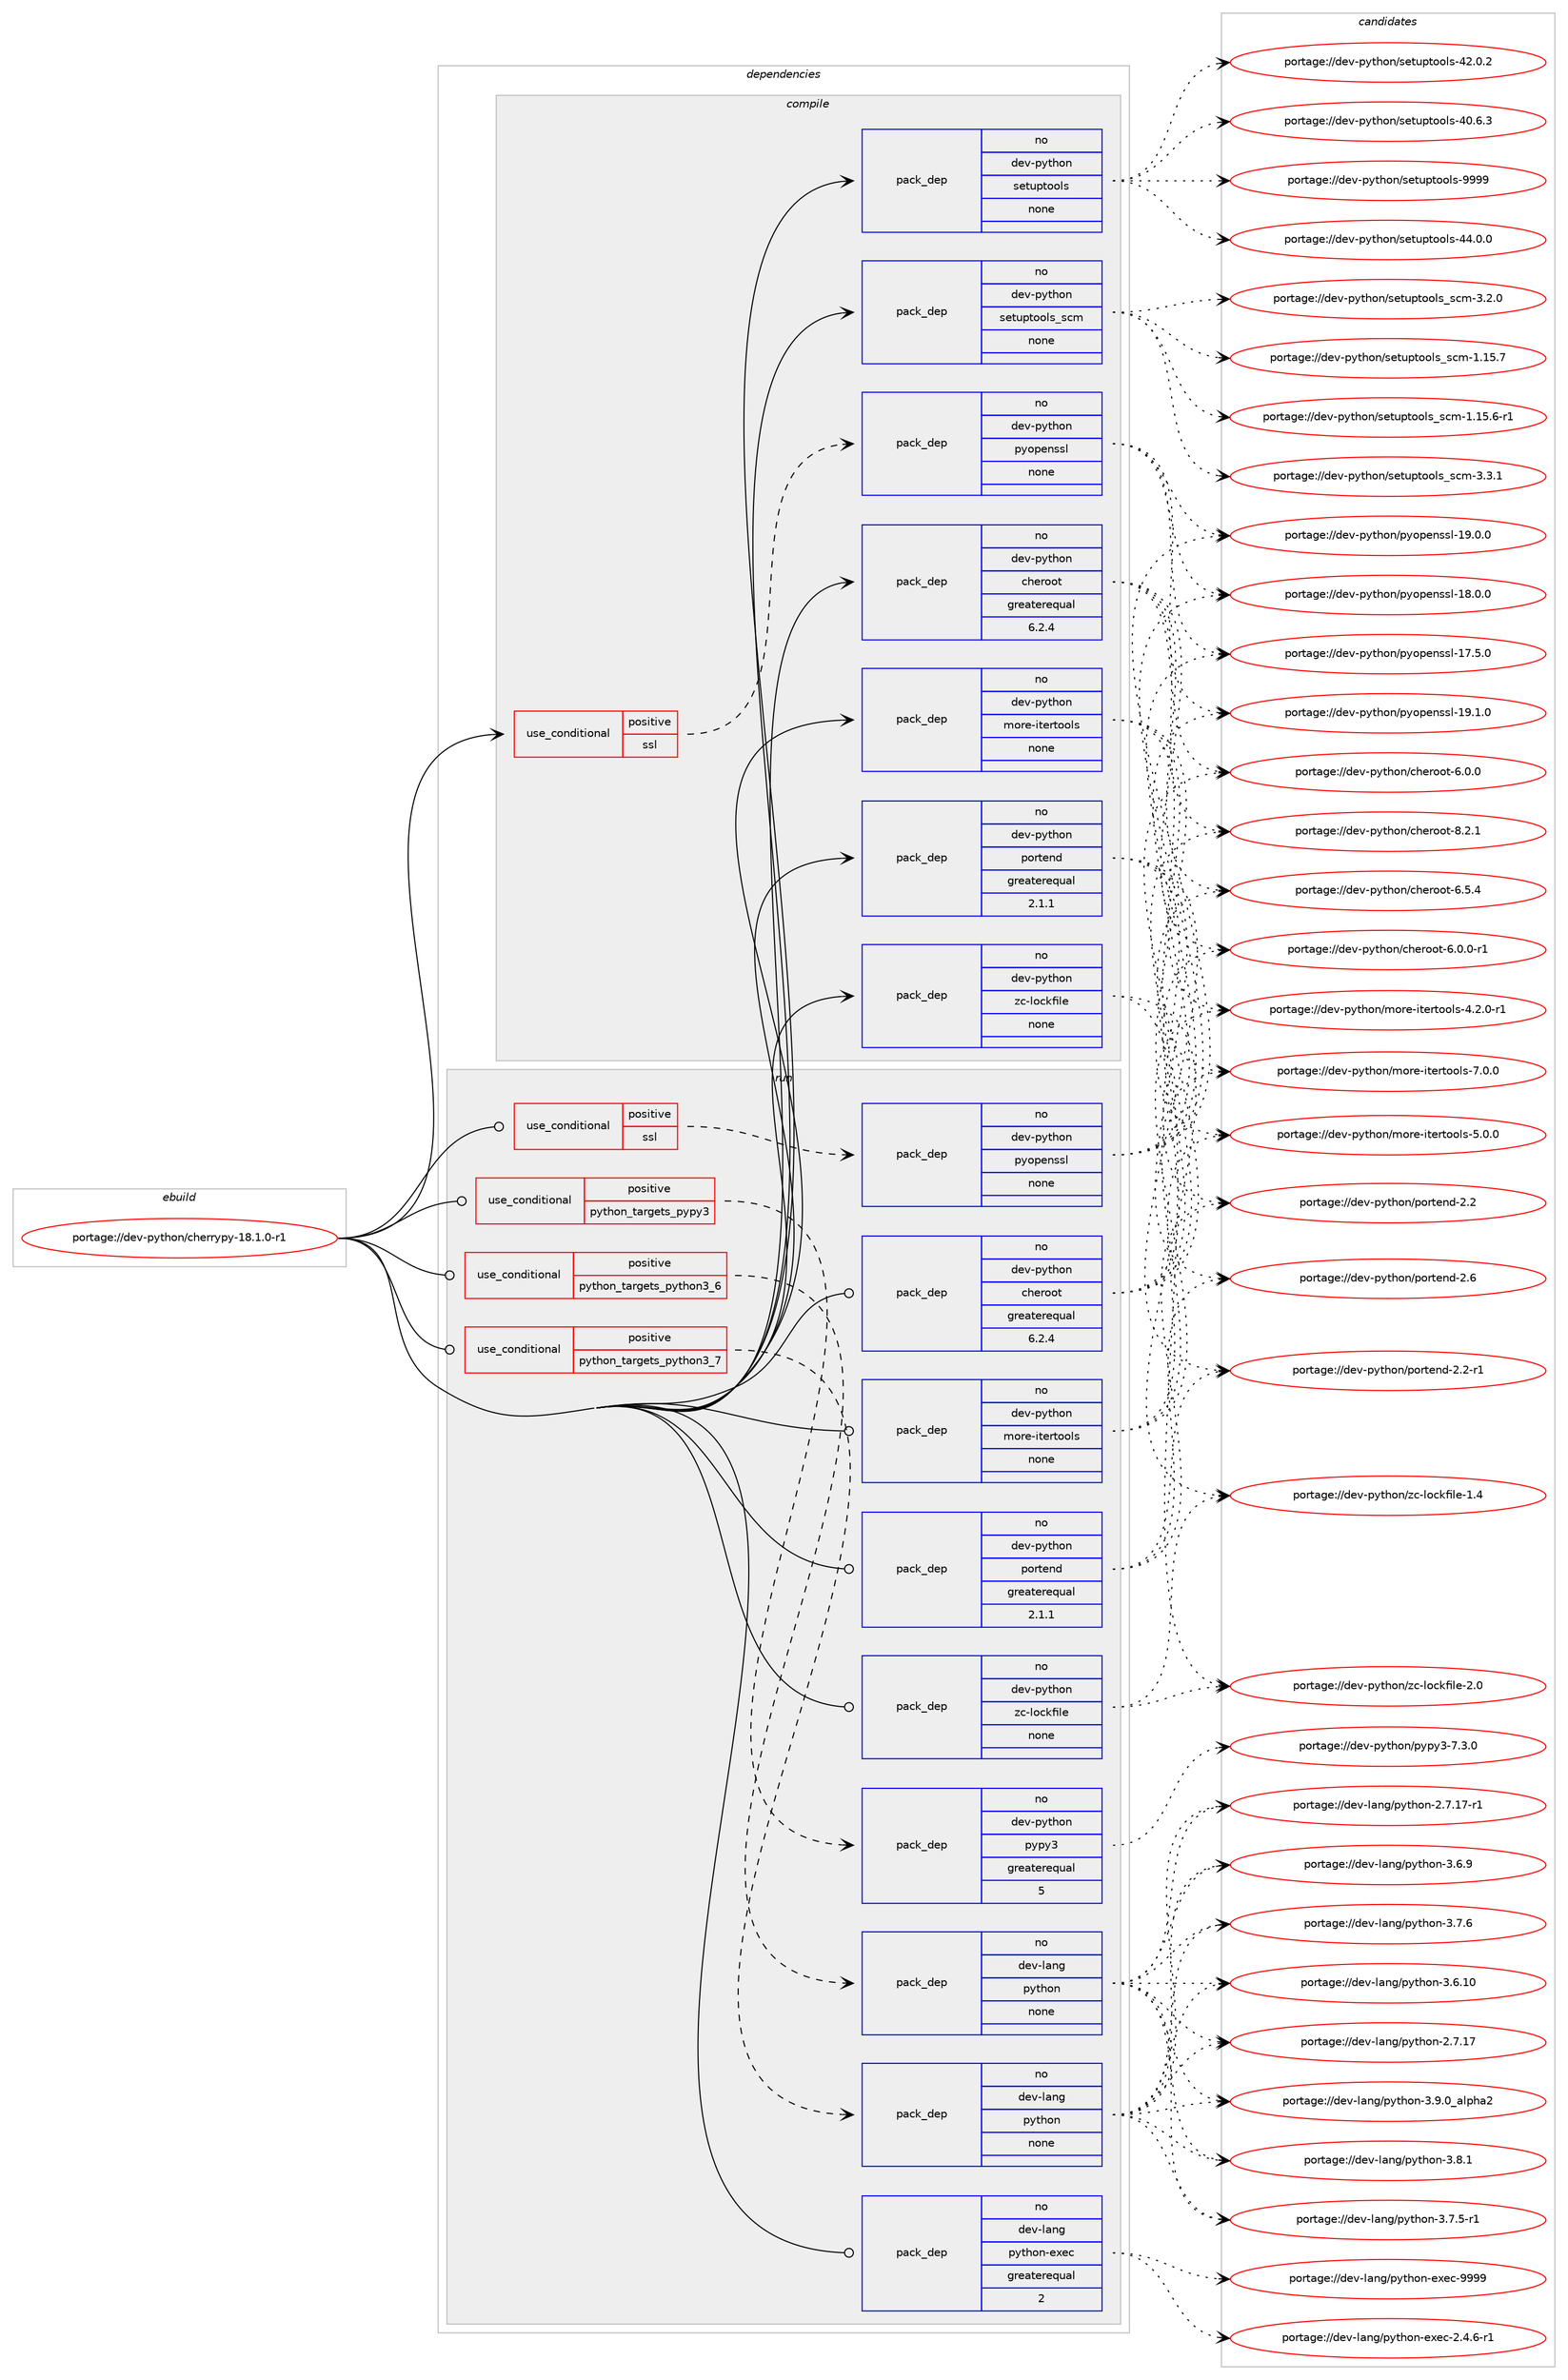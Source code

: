 digraph prolog {

# *************
# Graph options
# *************

newrank=true;
concentrate=true;
compound=true;
graph [rankdir=LR,fontname=Helvetica,fontsize=10,ranksep=1.5];#, ranksep=2.5, nodesep=0.2];
edge  [arrowhead=vee];
node  [fontname=Helvetica,fontsize=10];

# **********
# The ebuild
# **********

subgraph cluster_leftcol {
color=gray;
label=<<i>ebuild</i>>;
id [label="portage://dev-python/cherrypy-18.1.0-r1", color=red, width=4, href="../dev-python/cherrypy-18.1.0-r1.svg"];
}

# ****************
# The dependencies
# ****************

subgraph cluster_midcol {
color=gray;
label=<<i>dependencies</i>>;
subgraph cluster_compile {
fillcolor="#eeeeee";
style=filled;
label=<<i>compile</i>>;
subgraph cond117807 {
dependency467237 [label=<<TABLE BORDER="0" CELLBORDER="1" CELLSPACING="0" CELLPADDING="4"><TR><TD ROWSPAN="3" CELLPADDING="10">use_conditional</TD></TR><TR><TD>positive</TD></TR><TR><TD>ssl</TD></TR></TABLE>>, shape=none, color=red];
subgraph pack344423 {
dependency467238 [label=<<TABLE BORDER="0" CELLBORDER="1" CELLSPACING="0" CELLPADDING="4" WIDTH="220"><TR><TD ROWSPAN="6" CELLPADDING="30">pack_dep</TD></TR><TR><TD WIDTH="110">no</TD></TR><TR><TD>dev-python</TD></TR><TR><TD>pyopenssl</TD></TR><TR><TD>none</TD></TR><TR><TD></TD></TR></TABLE>>, shape=none, color=blue];
}
dependency467237:e -> dependency467238:w [weight=20,style="dashed",arrowhead="vee"];
}
id:e -> dependency467237:w [weight=20,style="solid",arrowhead="vee"];
subgraph pack344424 {
dependency467239 [label=<<TABLE BORDER="0" CELLBORDER="1" CELLSPACING="0" CELLPADDING="4" WIDTH="220"><TR><TD ROWSPAN="6" CELLPADDING="30">pack_dep</TD></TR><TR><TD WIDTH="110">no</TD></TR><TR><TD>dev-python</TD></TR><TR><TD>cheroot</TD></TR><TR><TD>greaterequal</TD></TR><TR><TD>6.2.4</TD></TR></TABLE>>, shape=none, color=blue];
}
id:e -> dependency467239:w [weight=20,style="solid",arrowhead="vee"];
subgraph pack344425 {
dependency467240 [label=<<TABLE BORDER="0" CELLBORDER="1" CELLSPACING="0" CELLPADDING="4" WIDTH="220"><TR><TD ROWSPAN="6" CELLPADDING="30">pack_dep</TD></TR><TR><TD WIDTH="110">no</TD></TR><TR><TD>dev-python</TD></TR><TR><TD>more-itertools</TD></TR><TR><TD>none</TD></TR><TR><TD></TD></TR></TABLE>>, shape=none, color=blue];
}
id:e -> dependency467240:w [weight=20,style="solid",arrowhead="vee"];
subgraph pack344426 {
dependency467241 [label=<<TABLE BORDER="0" CELLBORDER="1" CELLSPACING="0" CELLPADDING="4" WIDTH="220"><TR><TD ROWSPAN="6" CELLPADDING="30">pack_dep</TD></TR><TR><TD WIDTH="110">no</TD></TR><TR><TD>dev-python</TD></TR><TR><TD>portend</TD></TR><TR><TD>greaterequal</TD></TR><TR><TD>2.1.1</TD></TR></TABLE>>, shape=none, color=blue];
}
id:e -> dependency467241:w [weight=20,style="solid",arrowhead="vee"];
subgraph pack344427 {
dependency467242 [label=<<TABLE BORDER="0" CELLBORDER="1" CELLSPACING="0" CELLPADDING="4" WIDTH="220"><TR><TD ROWSPAN="6" CELLPADDING="30">pack_dep</TD></TR><TR><TD WIDTH="110">no</TD></TR><TR><TD>dev-python</TD></TR><TR><TD>setuptools</TD></TR><TR><TD>none</TD></TR><TR><TD></TD></TR></TABLE>>, shape=none, color=blue];
}
id:e -> dependency467242:w [weight=20,style="solid",arrowhead="vee"];
subgraph pack344428 {
dependency467243 [label=<<TABLE BORDER="0" CELLBORDER="1" CELLSPACING="0" CELLPADDING="4" WIDTH="220"><TR><TD ROWSPAN="6" CELLPADDING="30">pack_dep</TD></TR><TR><TD WIDTH="110">no</TD></TR><TR><TD>dev-python</TD></TR><TR><TD>setuptools_scm</TD></TR><TR><TD>none</TD></TR><TR><TD></TD></TR></TABLE>>, shape=none, color=blue];
}
id:e -> dependency467243:w [weight=20,style="solid",arrowhead="vee"];
subgraph pack344429 {
dependency467244 [label=<<TABLE BORDER="0" CELLBORDER="1" CELLSPACING="0" CELLPADDING="4" WIDTH="220"><TR><TD ROWSPAN="6" CELLPADDING="30">pack_dep</TD></TR><TR><TD WIDTH="110">no</TD></TR><TR><TD>dev-python</TD></TR><TR><TD>zc-lockfile</TD></TR><TR><TD>none</TD></TR><TR><TD></TD></TR></TABLE>>, shape=none, color=blue];
}
id:e -> dependency467244:w [weight=20,style="solid",arrowhead="vee"];
}
subgraph cluster_compileandrun {
fillcolor="#eeeeee";
style=filled;
label=<<i>compile and run</i>>;
}
subgraph cluster_run {
fillcolor="#eeeeee";
style=filled;
label=<<i>run</i>>;
subgraph cond117808 {
dependency467245 [label=<<TABLE BORDER="0" CELLBORDER="1" CELLSPACING="0" CELLPADDING="4"><TR><TD ROWSPAN="3" CELLPADDING="10">use_conditional</TD></TR><TR><TD>positive</TD></TR><TR><TD>python_targets_pypy3</TD></TR></TABLE>>, shape=none, color=red];
subgraph pack344430 {
dependency467246 [label=<<TABLE BORDER="0" CELLBORDER="1" CELLSPACING="0" CELLPADDING="4" WIDTH="220"><TR><TD ROWSPAN="6" CELLPADDING="30">pack_dep</TD></TR><TR><TD WIDTH="110">no</TD></TR><TR><TD>dev-python</TD></TR><TR><TD>pypy3</TD></TR><TR><TD>greaterequal</TD></TR><TR><TD>5</TD></TR></TABLE>>, shape=none, color=blue];
}
dependency467245:e -> dependency467246:w [weight=20,style="dashed",arrowhead="vee"];
}
id:e -> dependency467245:w [weight=20,style="solid",arrowhead="odot"];
subgraph cond117809 {
dependency467247 [label=<<TABLE BORDER="0" CELLBORDER="1" CELLSPACING="0" CELLPADDING="4"><TR><TD ROWSPAN="3" CELLPADDING="10">use_conditional</TD></TR><TR><TD>positive</TD></TR><TR><TD>python_targets_python3_6</TD></TR></TABLE>>, shape=none, color=red];
subgraph pack344431 {
dependency467248 [label=<<TABLE BORDER="0" CELLBORDER="1" CELLSPACING="0" CELLPADDING="4" WIDTH="220"><TR><TD ROWSPAN="6" CELLPADDING="30">pack_dep</TD></TR><TR><TD WIDTH="110">no</TD></TR><TR><TD>dev-lang</TD></TR><TR><TD>python</TD></TR><TR><TD>none</TD></TR><TR><TD></TD></TR></TABLE>>, shape=none, color=blue];
}
dependency467247:e -> dependency467248:w [weight=20,style="dashed",arrowhead="vee"];
}
id:e -> dependency467247:w [weight=20,style="solid",arrowhead="odot"];
subgraph cond117810 {
dependency467249 [label=<<TABLE BORDER="0" CELLBORDER="1" CELLSPACING="0" CELLPADDING="4"><TR><TD ROWSPAN="3" CELLPADDING="10">use_conditional</TD></TR><TR><TD>positive</TD></TR><TR><TD>python_targets_python3_7</TD></TR></TABLE>>, shape=none, color=red];
subgraph pack344432 {
dependency467250 [label=<<TABLE BORDER="0" CELLBORDER="1" CELLSPACING="0" CELLPADDING="4" WIDTH="220"><TR><TD ROWSPAN="6" CELLPADDING="30">pack_dep</TD></TR><TR><TD WIDTH="110">no</TD></TR><TR><TD>dev-lang</TD></TR><TR><TD>python</TD></TR><TR><TD>none</TD></TR><TR><TD></TD></TR></TABLE>>, shape=none, color=blue];
}
dependency467249:e -> dependency467250:w [weight=20,style="dashed",arrowhead="vee"];
}
id:e -> dependency467249:w [weight=20,style="solid",arrowhead="odot"];
subgraph cond117811 {
dependency467251 [label=<<TABLE BORDER="0" CELLBORDER="1" CELLSPACING="0" CELLPADDING="4"><TR><TD ROWSPAN="3" CELLPADDING="10">use_conditional</TD></TR><TR><TD>positive</TD></TR><TR><TD>ssl</TD></TR></TABLE>>, shape=none, color=red];
subgraph pack344433 {
dependency467252 [label=<<TABLE BORDER="0" CELLBORDER="1" CELLSPACING="0" CELLPADDING="4" WIDTH="220"><TR><TD ROWSPAN="6" CELLPADDING="30">pack_dep</TD></TR><TR><TD WIDTH="110">no</TD></TR><TR><TD>dev-python</TD></TR><TR><TD>pyopenssl</TD></TR><TR><TD>none</TD></TR><TR><TD></TD></TR></TABLE>>, shape=none, color=blue];
}
dependency467251:e -> dependency467252:w [weight=20,style="dashed",arrowhead="vee"];
}
id:e -> dependency467251:w [weight=20,style="solid",arrowhead="odot"];
subgraph pack344434 {
dependency467253 [label=<<TABLE BORDER="0" CELLBORDER="1" CELLSPACING="0" CELLPADDING="4" WIDTH="220"><TR><TD ROWSPAN="6" CELLPADDING="30">pack_dep</TD></TR><TR><TD WIDTH="110">no</TD></TR><TR><TD>dev-lang</TD></TR><TR><TD>python-exec</TD></TR><TR><TD>greaterequal</TD></TR><TR><TD>2</TD></TR></TABLE>>, shape=none, color=blue];
}
id:e -> dependency467253:w [weight=20,style="solid",arrowhead="odot"];
subgraph pack344435 {
dependency467254 [label=<<TABLE BORDER="0" CELLBORDER="1" CELLSPACING="0" CELLPADDING="4" WIDTH="220"><TR><TD ROWSPAN="6" CELLPADDING="30">pack_dep</TD></TR><TR><TD WIDTH="110">no</TD></TR><TR><TD>dev-python</TD></TR><TR><TD>cheroot</TD></TR><TR><TD>greaterequal</TD></TR><TR><TD>6.2.4</TD></TR></TABLE>>, shape=none, color=blue];
}
id:e -> dependency467254:w [weight=20,style="solid",arrowhead="odot"];
subgraph pack344436 {
dependency467255 [label=<<TABLE BORDER="0" CELLBORDER="1" CELLSPACING="0" CELLPADDING="4" WIDTH="220"><TR><TD ROWSPAN="6" CELLPADDING="30">pack_dep</TD></TR><TR><TD WIDTH="110">no</TD></TR><TR><TD>dev-python</TD></TR><TR><TD>more-itertools</TD></TR><TR><TD>none</TD></TR><TR><TD></TD></TR></TABLE>>, shape=none, color=blue];
}
id:e -> dependency467255:w [weight=20,style="solid",arrowhead="odot"];
subgraph pack344437 {
dependency467256 [label=<<TABLE BORDER="0" CELLBORDER="1" CELLSPACING="0" CELLPADDING="4" WIDTH="220"><TR><TD ROWSPAN="6" CELLPADDING="30">pack_dep</TD></TR><TR><TD WIDTH="110">no</TD></TR><TR><TD>dev-python</TD></TR><TR><TD>portend</TD></TR><TR><TD>greaterequal</TD></TR><TR><TD>2.1.1</TD></TR></TABLE>>, shape=none, color=blue];
}
id:e -> dependency467256:w [weight=20,style="solid",arrowhead="odot"];
subgraph pack344438 {
dependency467257 [label=<<TABLE BORDER="0" CELLBORDER="1" CELLSPACING="0" CELLPADDING="4" WIDTH="220"><TR><TD ROWSPAN="6" CELLPADDING="30">pack_dep</TD></TR><TR><TD WIDTH="110">no</TD></TR><TR><TD>dev-python</TD></TR><TR><TD>zc-lockfile</TD></TR><TR><TD>none</TD></TR><TR><TD></TD></TR></TABLE>>, shape=none, color=blue];
}
id:e -> dependency467257:w [weight=20,style="solid",arrowhead="odot"];
}
}

# **************
# The candidates
# **************

subgraph cluster_choices {
rank=same;
color=gray;
label=<<i>candidates</i>>;

subgraph choice344423 {
color=black;
nodesep=1;
choice100101118451121211161041111104711212111111210111011511510845495746494648 [label="portage://dev-python/pyopenssl-19.1.0", color=red, width=4,href="../dev-python/pyopenssl-19.1.0.svg"];
choice100101118451121211161041111104711212111111210111011511510845495746484648 [label="portage://dev-python/pyopenssl-19.0.0", color=red, width=4,href="../dev-python/pyopenssl-19.0.0.svg"];
choice100101118451121211161041111104711212111111210111011511510845495646484648 [label="portage://dev-python/pyopenssl-18.0.0", color=red, width=4,href="../dev-python/pyopenssl-18.0.0.svg"];
choice100101118451121211161041111104711212111111210111011511510845495546534648 [label="portage://dev-python/pyopenssl-17.5.0", color=red, width=4,href="../dev-python/pyopenssl-17.5.0.svg"];
dependency467238:e -> choice100101118451121211161041111104711212111111210111011511510845495746494648:w [style=dotted,weight="100"];
dependency467238:e -> choice100101118451121211161041111104711212111111210111011511510845495746484648:w [style=dotted,weight="100"];
dependency467238:e -> choice100101118451121211161041111104711212111111210111011511510845495646484648:w [style=dotted,weight="100"];
dependency467238:e -> choice100101118451121211161041111104711212111111210111011511510845495546534648:w [style=dotted,weight="100"];
}
subgraph choice344424 {
color=black;
nodesep=1;
choice100101118451121211161041111104799104101114111111116455646504649 [label="portage://dev-python/cheroot-8.2.1", color=red, width=4,href="../dev-python/cheroot-8.2.1.svg"];
choice100101118451121211161041111104799104101114111111116455446534652 [label="portage://dev-python/cheroot-6.5.4", color=red, width=4,href="../dev-python/cheroot-6.5.4.svg"];
choice1001011184511212111610411111047991041011141111111164554464846484511449 [label="portage://dev-python/cheroot-6.0.0-r1", color=red, width=4,href="../dev-python/cheroot-6.0.0-r1.svg"];
choice100101118451121211161041111104799104101114111111116455446484648 [label="portage://dev-python/cheroot-6.0.0", color=red, width=4,href="../dev-python/cheroot-6.0.0.svg"];
dependency467239:e -> choice100101118451121211161041111104799104101114111111116455646504649:w [style=dotted,weight="100"];
dependency467239:e -> choice100101118451121211161041111104799104101114111111116455446534652:w [style=dotted,weight="100"];
dependency467239:e -> choice1001011184511212111610411111047991041011141111111164554464846484511449:w [style=dotted,weight="100"];
dependency467239:e -> choice100101118451121211161041111104799104101114111111116455446484648:w [style=dotted,weight="100"];
}
subgraph choice344425 {
color=black;
nodesep=1;
choice100101118451121211161041111104710911111410145105116101114116111111108115455546484648 [label="portage://dev-python/more-itertools-7.0.0", color=red, width=4,href="../dev-python/more-itertools-7.0.0.svg"];
choice100101118451121211161041111104710911111410145105116101114116111111108115455346484648 [label="portage://dev-python/more-itertools-5.0.0", color=red, width=4,href="../dev-python/more-itertools-5.0.0.svg"];
choice1001011184511212111610411111047109111114101451051161011141161111111081154552465046484511449 [label="portage://dev-python/more-itertools-4.2.0-r1", color=red, width=4,href="../dev-python/more-itertools-4.2.0-r1.svg"];
dependency467240:e -> choice100101118451121211161041111104710911111410145105116101114116111111108115455546484648:w [style=dotted,weight="100"];
dependency467240:e -> choice100101118451121211161041111104710911111410145105116101114116111111108115455346484648:w [style=dotted,weight="100"];
dependency467240:e -> choice1001011184511212111610411111047109111114101451051161011141161111111081154552465046484511449:w [style=dotted,weight="100"];
}
subgraph choice344426 {
color=black;
nodesep=1;
choice100101118451121211161041111104711211111411610111010045504654 [label="portage://dev-python/portend-2.6", color=red, width=4,href="../dev-python/portend-2.6.svg"];
choice1001011184511212111610411111047112111114116101110100455046504511449 [label="portage://dev-python/portend-2.2-r1", color=red, width=4,href="../dev-python/portend-2.2-r1.svg"];
choice100101118451121211161041111104711211111411610111010045504650 [label="portage://dev-python/portend-2.2", color=red, width=4,href="../dev-python/portend-2.2.svg"];
dependency467241:e -> choice100101118451121211161041111104711211111411610111010045504654:w [style=dotted,weight="100"];
dependency467241:e -> choice1001011184511212111610411111047112111114116101110100455046504511449:w [style=dotted,weight="100"];
dependency467241:e -> choice100101118451121211161041111104711211111411610111010045504650:w [style=dotted,weight="100"];
}
subgraph choice344427 {
color=black;
nodesep=1;
choice10010111845112121116104111110471151011161171121161111111081154557575757 [label="portage://dev-python/setuptools-9999", color=red, width=4,href="../dev-python/setuptools-9999.svg"];
choice100101118451121211161041111104711510111611711211611111110811545525246484648 [label="portage://dev-python/setuptools-44.0.0", color=red, width=4,href="../dev-python/setuptools-44.0.0.svg"];
choice100101118451121211161041111104711510111611711211611111110811545525046484650 [label="portage://dev-python/setuptools-42.0.2", color=red, width=4,href="../dev-python/setuptools-42.0.2.svg"];
choice100101118451121211161041111104711510111611711211611111110811545524846544651 [label="portage://dev-python/setuptools-40.6.3", color=red, width=4,href="../dev-python/setuptools-40.6.3.svg"];
dependency467242:e -> choice10010111845112121116104111110471151011161171121161111111081154557575757:w [style=dotted,weight="100"];
dependency467242:e -> choice100101118451121211161041111104711510111611711211611111110811545525246484648:w [style=dotted,weight="100"];
dependency467242:e -> choice100101118451121211161041111104711510111611711211611111110811545525046484650:w [style=dotted,weight="100"];
dependency467242:e -> choice100101118451121211161041111104711510111611711211611111110811545524846544651:w [style=dotted,weight="100"];
}
subgraph choice344428 {
color=black;
nodesep=1;
choice10010111845112121116104111110471151011161171121161111111081159511599109455146514649 [label="portage://dev-python/setuptools_scm-3.3.1", color=red, width=4,href="../dev-python/setuptools_scm-3.3.1.svg"];
choice10010111845112121116104111110471151011161171121161111111081159511599109455146504648 [label="portage://dev-python/setuptools_scm-3.2.0", color=red, width=4,href="../dev-python/setuptools_scm-3.2.0.svg"];
choice1001011184511212111610411111047115101116117112116111111108115951159910945494649534655 [label="portage://dev-python/setuptools_scm-1.15.7", color=red, width=4,href="../dev-python/setuptools_scm-1.15.7.svg"];
choice10010111845112121116104111110471151011161171121161111111081159511599109454946495346544511449 [label="portage://dev-python/setuptools_scm-1.15.6-r1", color=red, width=4,href="../dev-python/setuptools_scm-1.15.6-r1.svg"];
dependency467243:e -> choice10010111845112121116104111110471151011161171121161111111081159511599109455146514649:w [style=dotted,weight="100"];
dependency467243:e -> choice10010111845112121116104111110471151011161171121161111111081159511599109455146504648:w [style=dotted,weight="100"];
dependency467243:e -> choice1001011184511212111610411111047115101116117112116111111108115951159910945494649534655:w [style=dotted,weight="100"];
dependency467243:e -> choice10010111845112121116104111110471151011161171121161111111081159511599109454946495346544511449:w [style=dotted,weight="100"];
}
subgraph choice344429 {
color=black;
nodesep=1;
choice100101118451121211161041111104712299451081119910710210510810145504648 [label="portage://dev-python/zc-lockfile-2.0", color=red, width=4,href="../dev-python/zc-lockfile-2.0.svg"];
choice100101118451121211161041111104712299451081119910710210510810145494652 [label="portage://dev-python/zc-lockfile-1.4", color=red, width=4,href="../dev-python/zc-lockfile-1.4.svg"];
dependency467244:e -> choice100101118451121211161041111104712299451081119910710210510810145504648:w [style=dotted,weight="100"];
dependency467244:e -> choice100101118451121211161041111104712299451081119910710210510810145494652:w [style=dotted,weight="100"];
}
subgraph choice344430 {
color=black;
nodesep=1;
choice100101118451121211161041111104711212111212151455546514648 [label="portage://dev-python/pypy3-7.3.0", color=red, width=4,href="../dev-python/pypy3-7.3.0.svg"];
dependency467246:e -> choice100101118451121211161041111104711212111212151455546514648:w [style=dotted,weight="100"];
}
subgraph choice344431 {
color=black;
nodesep=1;
choice10010111845108971101034711212111610411111045514657464895971081121049750 [label="portage://dev-lang/python-3.9.0_alpha2", color=red, width=4,href="../dev-lang/python-3.9.0_alpha2.svg"];
choice100101118451089711010347112121116104111110455146564649 [label="portage://dev-lang/python-3.8.1", color=red, width=4,href="../dev-lang/python-3.8.1.svg"];
choice100101118451089711010347112121116104111110455146554654 [label="portage://dev-lang/python-3.7.6", color=red, width=4,href="../dev-lang/python-3.7.6.svg"];
choice1001011184510897110103471121211161041111104551465546534511449 [label="portage://dev-lang/python-3.7.5-r1", color=red, width=4,href="../dev-lang/python-3.7.5-r1.svg"];
choice100101118451089711010347112121116104111110455146544657 [label="portage://dev-lang/python-3.6.9", color=red, width=4,href="../dev-lang/python-3.6.9.svg"];
choice10010111845108971101034711212111610411111045514654464948 [label="portage://dev-lang/python-3.6.10", color=red, width=4,href="../dev-lang/python-3.6.10.svg"];
choice100101118451089711010347112121116104111110455046554649554511449 [label="portage://dev-lang/python-2.7.17-r1", color=red, width=4,href="../dev-lang/python-2.7.17-r1.svg"];
choice10010111845108971101034711212111610411111045504655464955 [label="portage://dev-lang/python-2.7.17", color=red, width=4,href="../dev-lang/python-2.7.17.svg"];
dependency467248:e -> choice10010111845108971101034711212111610411111045514657464895971081121049750:w [style=dotted,weight="100"];
dependency467248:e -> choice100101118451089711010347112121116104111110455146564649:w [style=dotted,weight="100"];
dependency467248:e -> choice100101118451089711010347112121116104111110455146554654:w [style=dotted,weight="100"];
dependency467248:e -> choice1001011184510897110103471121211161041111104551465546534511449:w [style=dotted,weight="100"];
dependency467248:e -> choice100101118451089711010347112121116104111110455146544657:w [style=dotted,weight="100"];
dependency467248:e -> choice10010111845108971101034711212111610411111045514654464948:w [style=dotted,weight="100"];
dependency467248:e -> choice100101118451089711010347112121116104111110455046554649554511449:w [style=dotted,weight="100"];
dependency467248:e -> choice10010111845108971101034711212111610411111045504655464955:w [style=dotted,weight="100"];
}
subgraph choice344432 {
color=black;
nodesep=1;
choice10010111845108971101034711212111610411111045514657464895971081121049750 [label="portage://dev-lang/python-3.9.0_alpha2", color=red, width=4,href="../dev-lang/python-3.9.0_alpha2.svg"];
choice100101118451089711010347112121116104111110455146564649 [label="portage://dev-lang/python-3.8.1", color=red, width=4,href="../dev-lang/python-3.8.1.svg"];
choice100101118451089711010347112121116104111110455146554654 [label="portage://dev-lang/python-3.7.6", color=red, width=4,href="../dev-lang/python-3.7.6.svg"];
choice1001011184510897110103471121211161041111104551465546534511449 [label="portage://dev-lang/python-3.7.5-r1", color=red, width=4,href="../dev-lang/python-3.7.5-r1.svg"];
choice100101118451089711010347112121116104111110455146544657 [label="portage://dev-lang/python-3.6.9", color=red, width=4,href="../dev-lang/python-3.6.9.svg"];
choice10010111845108971101034711212111610411111045514654464948 [label="portage://dev-lang/python-3.6.10", color=red, width=4,href="../dev-lang/python-3.6.10.svg"];
choice100101118451089711010347112121116104111110455046554649554511449 [label="portage://dev-lang/python-2.7.17-r1", color=red, width=4,href="../dev-lang/python-2.7.17-r1.svg"];
choice10010111845108971101034711212111610411111045504655464955 [label="portage://dev-lang/python-2.7.17", color=red, width=4,href="../dev-lang/python-2.7.17.svg"];
dependency467250:e -> choice10010111845108971101034711212111610411111045514657464895971081121049750:w [style=dotted,weight="100"];
dependency467250:e -> choice100101118451089711010347112121116104111110455146564649:w [style=dotted,weight="100"];
dependency467250:e -> choice100101118451089711010347112121116104111110455146554654:w [style=dotted,weight="100"];
dependency467250:e -> choice1001011184510897110103471121211161041111104551465546534511449:w [style=dotted,weight="100"];
dependency467250:e -> choice100101118451089711010347112121116104111110455146544657:w [style=dotted,weight="100"];
dependency467250:e -> choice10010111845108971101034711212111610411111045514654464948:w [style=dotted,weight="100"];
dependency467250:e -> choice100101118451089711010347112121116104111110455046554649554511449:w [style=dotted,weight="100"];
dependency467250:e -> choice10010111845108971101034711212111610411111045504655464955:w [style=dotted,weight="100"];
}
subgraph choice344433 {
color=black;
nodesep=1;
choice100101118451121211161041111104711212111111210111011511510845495746494648 [label="portage://dev-python/pyopenssl-19.1.0", color=red, width=4,href="../dev-python/pyopenssl-19.1.0.svg"];
choice100101118451121211161041111104711212111111210111011511510845495746484648 [label="portage://dev-python/pyopenssl-19.0.0", color=red, width=4,href="../dev-python/pyopenssl-19.0.0.svg"];
choice100101118451121211161041111104711212111111210111011511510845495646484648 [label="portage://dev-python/pyopenssl-18.0.0", color=red, width=4,href="../dev-python/pyopenssl-18.0.0.svg"];
choice100101118451121211161041111104711212111111210111011511510845495546534648 [label="portage://dev-python/pyopenssl-17.5.0", color=red, width=4,href="../dev-python/pyopenssl-17.5.0.svg"];
dependency467252:e -> choice100101118451121211161041111104711212111111210111011511510845495746494648:w [style=dotted,weight="100"];
dependency467252:e -> choice100101118451121211161041111104711212111111210111011511510845495746484648:w [style=dotted,weight="100"];
dependency467252:e -> choice100101118451121211161041111104711212111111210111011511510845495646484648:w [style=dotted,weight="100"];
dependency467252:e -> choice100101118451121211161041111104711212111111210111011511510845495546534648:w [style=dotted,weight="100"];
}
subgraph choice344434 {
color=black;
nodesep=1;
choice10010111845108971101034711212111610411111045101120101994557575757 [label="portage://dev-lang/python-exec-9999", color=red, width=4,href="../dev-lang/python-exec-9999.svg"];
choice10010111845108971101034711212111610411111045101120101994550465246544511449 [label="portage://dev-lang/python-exec-2.4.6-r1", color=red, width=4,href="../dev-lang/python-exec-2.4.6-r1.svg"];
dependency467253:e -> choice10010111845108971101034711212111610411111045101120101994557575757:w [style=dotted,weight="100"];
dependency467253:e -> choice10010111845108971101034711212111610411111045101120101994550465246544511449:w [style=dotted,weight="100"];
}
subgraph choice344435 {
color=black;
nodesep=1;
choice100101118451121211161041111104799104101114111111116455646504649 [label="portage://dev-python/cheroot-8.2.1", color=red, width=4,href="../dev-python/cheroot-8.2.1.svg"];
choice100101118451121211161041111104799104101114111111116455446534652 [label="portage://dev-python/cheroot-6.5.4", color=red, width=4,href="../dev-python/cheroot-6.5.4.svg"];
choice1001011184511212111610411111047991041011141111111164554464846484511449 [label="portage://dev-python/cheroot-6.0.0-r1", color=red, width=4,href="../dev-python/cheroot-6.0.0-r1.svg"];
choice100101118451121211161041111104799104101114111111116455446484648 [label="portage://dev-python/cheroot-6.0.0", color=red, width=4,href="../dev-python/cheroot-6.0.0.svg"];
dependency467254:e -> choice100101118451121211161041111104799104101114111111116455646504649:w [style=dotted,weight="100"];
dependency467254:e -> choice100101118451121211161041111104799104101114111111116455446534652:w [style=dotted,weight="100"];
dependency467254:e -> choice1001011184511212111610411111047991041011141111111164554464846484511449:w [style=dotted,weight="100"];
dependency467254:e -> choice100101118451121211161041111104799104101114111111116455446484648:w [style=dotted,weight="100"];
}
subgraph choice344436 {
color=black;
nodesep=1;
choice100101118451121211161041111104710911111410145105116101114116111111108115455546484648 [label="portage://dev-python/more-itertools-7.0.0", color=red, width=4,href="../dev-python/more-itertools-7.0.0.svg"];
choice100101118451121211161041111104710911111410145105116101114116111111108115455346484648 [label="portage://dev-python/more-itertools-5.0.0", color=red, width=4,href="../dev-python/more-itertools-5.0.0.svg"];
choice1001011184511212111610411111047109111114101451051161011141161111111081154552465046484511449 [label="portage://dev-python/more-itertools-4.2.0-r1", color=red, width=4,href="../dev-python/more-itertools-4.2.0-r1.svg"];
dependency467255:e -> choice100101118451121211161041111104710911111410145105116101114116111111108115455546484648:w [style=dotted,weight="100"];
dependency467255:e -> choice100101118451121211161041111104710911111410145105116101114116111111108115455346484648:w [style=dotted,weight="100"];
dependency467255:e -> choice1001011184511212111610411111047109111114101451051161011141161111111081154552465046484511449:w [style=dotted,weight="100"];
}
subgraph choice344437 {
color=black;
nodesep=1;
choice100101118451121211161041111104711211111411610111010045504654 [label="portage://dev-python/portend-2.6", color=red, width=4,href="../dev-python/portend-2.6.svg"];
choice1001011184511212111610411111047112111114116101110100455046504511449 [label="portage://dev-python/portend-2.2-r1", color=red, width=4,href="../dev-python/portend-2.2-r1.svg"];
choice100101118451121211161041111104711211111411610111010045504650 [label="portage://dev-python/portend-2.2", color=red, width=4,href="../dev-python/portend-2.2.svg"];
dependency467256:e -> choice100101118451121211161041111104711211111411610111010045504654:w [style=dotted,weight="100"];
dependency467256:e -> choice1001011184511212111610411111047112111114116101110100455046504511449:w [style=dotted,weight="100"];
dependency467256:e -> choice100101118451121211161041111104711211111411610111010045504650:w [style=dotted,weight="100"];
}
subgraph choice344438 {
color=black;
nodesep=1;
choice100101118451121211161041111104712299451081119910710210510810145504648 [label="portage://dev-python/zc-lockfile-2.0", color=red, width=4,href="../dev-python/zc-lockfile-2.0.svg"];
choice100101118451121211161041111104712299451081119910710210510810145494652 [label="portage://dev-python/zc-lockfile-1.4", color=red, width=4,href="../dev-python/zc-lockfile-1.4.svg"];
dependency467257:e -> choice100101118451121211161041111104712299451081119910710210510810145504648:w [style=dotted,weight="100"];
dependency467257:e -> choice100101118451121211161041111104712299451081119910710210510810145494652:w [style=dotted,weight="100"];
}
}

}
